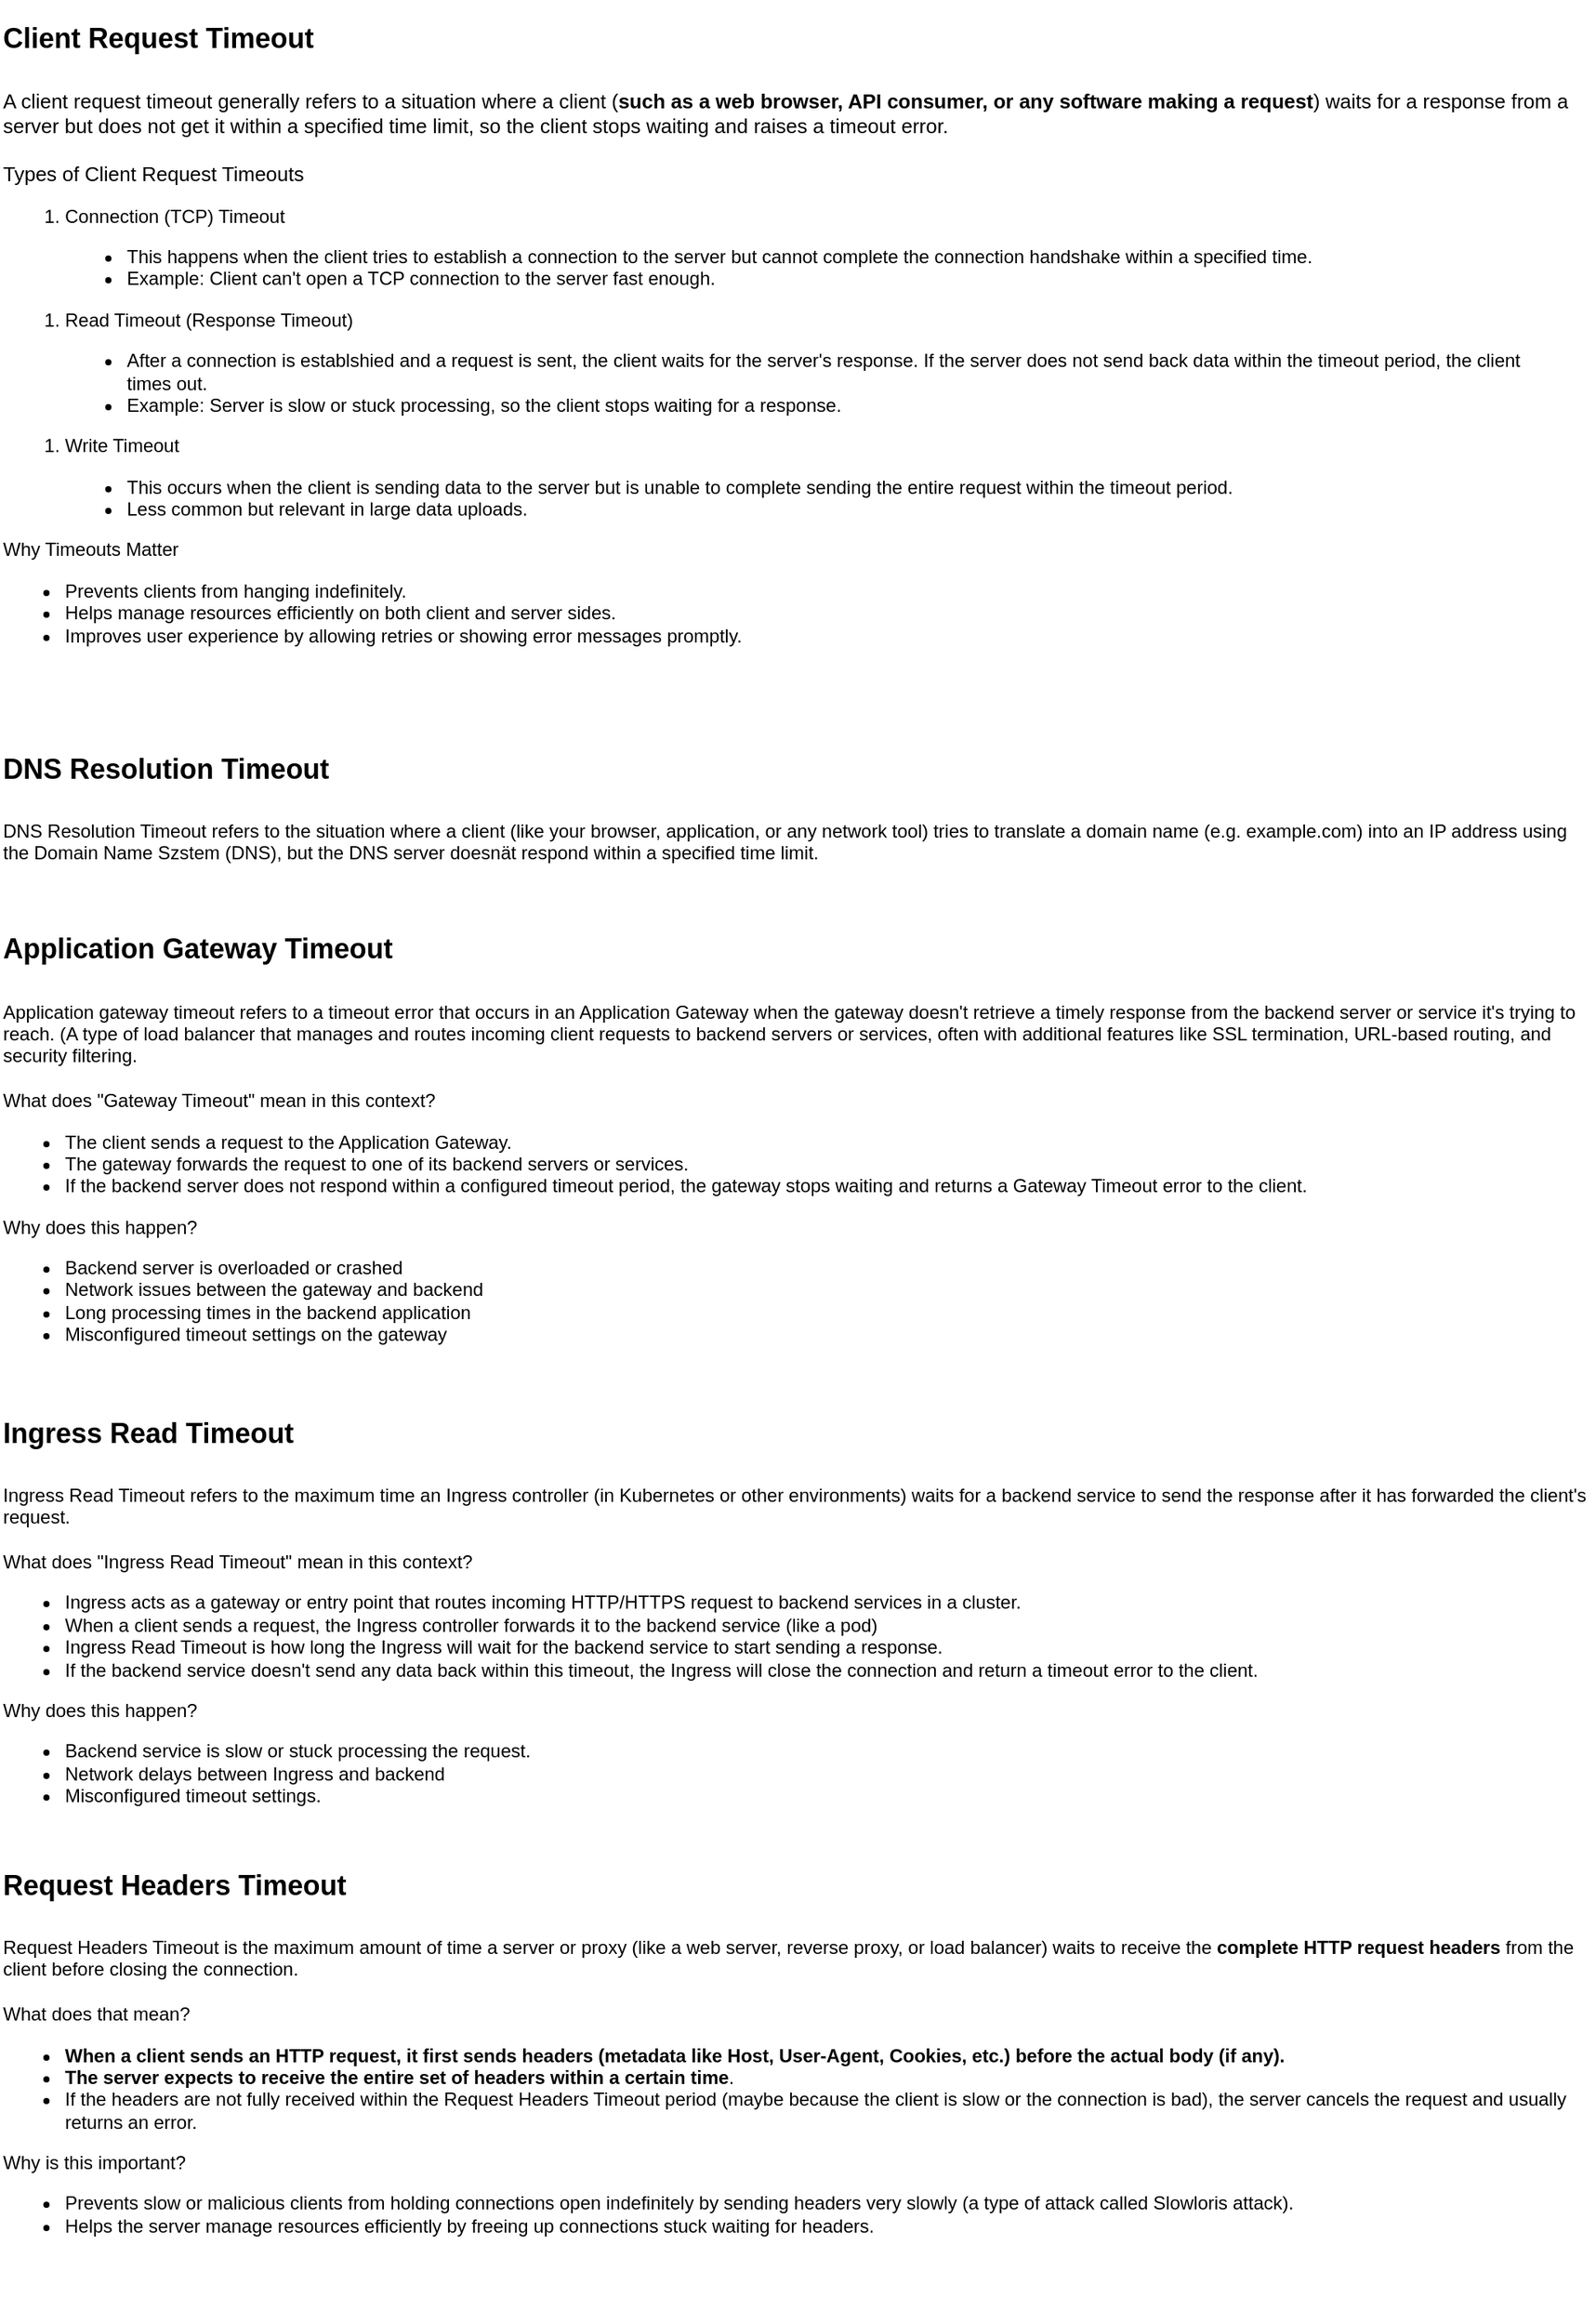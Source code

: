 <mxfile version="28.2.7">
  <diagram name="Page-1" id="FYnqeeudnjavl254Vnvo">
    <mxGraphModel dx="2116" dy="844" grid="1" gridSize="10" guides="1" tooltips="1" connect="1" arrows="1" fold="1" page="1" pageScale="1" pageWidth="850" pageHeight="1100" math="0" shadow="0">
      <root>
        <mxCell id="0" />
        <mxCell id="1" parent="0" />
        <mxCell id="Ld6S8iu637Xuf0fFWyp5-32" value="&lt;div&gt;&lt;b&gt;&lt;font style=&quot;font-size: 18px;&quot;&gt;Client Request Timeout&lt;/font&gt;&lt;/b&gt;&lt;/div&gt;&lt;div&gt;&lt;b&gt;&lt;font style=&quot;font-size: 18px;&quot;&gt;&lt;br&gt;&lt;/font&gt;&lt;/b&gt;&lt;/div&gt;&lt;div&gt;&lt;font style=&quot;font-size: 13px;&quot;&gt;A client request timeout generally refers to a situation where a client (&lt;b&gt;such as a web browser, API consumer, or any software making a request&lt;/b&gt;) waits for a response from a server but does not&amp;nbsp;get it within a specified time limit, so the client stops waiting and raises a timeout error.&lt;/font&gt;&lt;/div&gt;&lt;div&gt;&lt;font style=&quot;font-size: 13px;&quot;&gt;&lt;br&gt;&lt;/font&gt;&lt;/div&gt;&lt;div&gt;&lt;font style=&quot;font-size: 13px;&quot;&gt;Types of Client Request Timeouts&amp;nbsp;&lt;/font&gt;&lt;/div&gt;&lt;div&gt;&lt;ol&gt;&lt;li&gt;Connection (TCP) Timeout&amp;nbsp;&lt;/li&gt;&lt;/ol&gt;&lt;blockquote&gt;&lt;ul&gt;&lt;li&gt;This happens when the client tries to establish a connection to the server but cannot complete the connection handshake within a specified time.&lt;/li&gt;&lt;li&gt;Example: Client can&#39;t open a TCP connection to the server fast enough.&lt;/li&gt;&lt;/ul&gt;&lt;/blockquote&gt;&lt;ol&gt;&lt;li&gt;Read Timeout (Response Timeout)&lt;/li&gt;&lt;/ol&gt;&lt;blockquote&gt;&lt;ul&gt;&lt;li&gt;After a connection is establshied and a request is sent, the client waits for the server&#39;s response. If the server does not send back data within the timeout period, the client times out.&lt;/li&gt;&lt;li&gt;Example: Server is slow or stuck processing, so the client stops waiting for a response.&lt;/li&gt;&lt;/ul&gt;&lt;/blockquote&gt;&lt;ol&gt;&lt;li&gt;Write Timeout&amp;nbsp;&lt;/li&gt;&lt;/ol&gt;&lt;blockquote&gt;&lt;ul&gt;&lt;li&gt;This occurs when the client is sending data to the server but is unable to complete sending the entire request within the timeout period.&lt;/li&gt;&lt;li&gt;Less common but relevant in large data uploads.&lt;/li&gt;&lt;/ul&gt;&lt;/blockquote&gt;&lt;div&gt;Why Timeouts Matter&amp;nbsp;&lt;/div&gt;&lt;div&gt;&lt;ul&gt;&lt;li&gt;Prevents clients from hanging indefinitely.&lt;/li&gt;&lt;li&gt;Helps manage resources efficiently on both client and server sides.&lt;/li&gt;&lt;li&gt;Improves user experience by allowing retries or showing error messages promptly.&lt;/li&gt;&lt;/ul&gt;&lt;/div&gt;&lt;/div&gt;&lt;div&gt;&lt;font&gt;&lt;br&gt;&lt;/font&gt;&lt;/div&gt;&lt;div&gt;&lt;b&gt;&lt;font style=&quot;font-size: 18px;&quot;&gt;&lt;br&gt;&lt;/font&gt;&lt;/b&gt;&lt;/div&gt;" style="text;html=1;whiteSpace=wrap;strokeColor=none;fillColor=none;align=left;verticalAlign=middle;rounded=0;" parent="1" vertex="1">
          <mxGeometry x="-200" y="40" width="1030" height="480" as="geometry" />
        </mxCell>
        <mxCell id="Ld6S8iu637Xuf0fFWyp5-33" value="&lt;div&gt;&lt;b&gt;&lt;font style=&quot;font-size: 18px;&quot;&gt;DNS Resolution Timeout&amp;nbsp;&lt;/font&gt;&lt;/b&gt;&lt;/div&gt;&lt;div&gt;&lt;b&gt;&lt;font style=&quot;font-size: 18px;&quot;&gt;&amp;nbsp;&lt;/font&gt;&lt;/b&gt;&lt;/div&gt;&lt;div&gt;DNS Resolution Timeout refers to the situation where a client (like your browser, application, or any network tool) tries to translate a domain name (e.g. example.com) into an IP address using&lt;/div&gt;&lt;div&gt;the Domain Name Szstem (DNS), but the DNS server doesnät respond within a specified time limit.&lt;/div&gt;&lt;div&gt;&lt;font&gt;&lt;br&gt;&lt;/font&gt;&lt;/div&gt;&lt;div&gt;&lt;b&gt;&lt;font style=&quot;font-size: 18px;&quot;&gt;&lt;br&gt;&lt;/font&gt;&lt;/b&gt;&lt;/div&gt;" style="text;html=1;whiteSpace=wrap;strokeColor=none;fillColor=none;align=left;verticalAlign=middle;rounded=0;" parent="1" vertex="1">
          <mxGeometry x="-200" y="520" width="1030" height="120" as="geometry" />
        </mxCell>
        <mxCell id="GGaB-U3ST1P0PFWVwbmg-1" value="&lt;div&gt;&lt;b&gt;&lt;font style=&quot;font-size: 18px;&quot;&gt;Application Gateway Timeout&lt;/font&gt;&lt;/b&gt;&lt;/div&gt;&lt;div&gt;&lt;b&gt;&lt;font style=&quot;font-size: 18px;&quot;&gt;&amp;nbsp;&lt;/font&gt;&lt;/b&gt;&lt;/div&gt;&lt;div&gt;Application gateway timeout refers to a timeout error that occurs in an Application Gateway when the gateway doesn&#39;t retrieve a timely response from the backend server or service it&#39;s trying to reach. (A type of load balancer that manages and routes incoming client requests to backend servers or services, often with additional features like SSL termination, URL-based routing, and security filtering.&lt;/div&gt;&lt;div&gt;&lt;br&gt;&lt;/div&gt;&lt;div&gt;What does &quot;Gateway Timeout&quot; mean in this context?&lt;/div&gt;&lt;div&gt;&lt;ul&gt;&lt;li&gt;The client sends a request to the Application Gateway.&lt;/li&gt;&lt;li&gt;The gateway forwards the request to one of its backend servers or services.&lt;/li&gt;&lt;li&gt;If the backend server does not respond within a configured timeout period, the gateway stops waiting and returns a Gateway Timeout error to the client.&lt;/li&gt;&lt;/ul&gt;&lt;div&gt;Why does this happen?&lt;/div&gt;&lt;div&gt;&lt;ul&gt;&lt;li&gt;Backend server is overloaded or crashed&lt;/li&gt;&lt;li&gt;Network issues between the gateway and backend&amp;nbsp;&lt;/li&gt;&lt;li&gt;Long processing times in the backend application&amp;nbsp;&lt;/li&gt;&lt;li&gt;Misconfigured timeout settings on the gateway&lt;/li&gt;&lt;/ul&gt;&lt;/div&gt;&lt;/div&gt;&lt;div&gt;&lt;font&gt;&lt;br&gt;&lt;/font&gt;&lt;/div&gt;&lt;div&gt;&lt;b&gt;&lt;font style=&quot;font-size: 18px;&quot;&gt;&lt;br&gt;&lt;/font&gt;&lt;/b&gt;&lt;/div&gt;" style="text;html=1;whiteSpace=wrap;strokeColor=none;fillColor=none;align=left;verticalAlign=middle;rounded=0;" vertex="1" parent="1">
          <mxGeometry x="-200" y="640" width="1030" height="320" as="geometry" />
        </mxCell>
        <mxCell id="GGaB-U3ST1P0PFWVwbmg-2" value="&lt;div&gt;&lt;b&gt;&lt;font style=&quot;font-size: 18px;&quot;&gt;Ingress Read Timeout&lt;/font&gt;&lt;/b&gt;&lt;/div&gt;&lt;div&gt;&lt;b&gt;&lt;font style=&quot;font-size: 18px;&quot;&gt;&amp;nbsp;&lt;/font&gt;&lt;/b&gt;&lt;/div&gt;&lt;div&gt;Ingress Read Timeout refers to the maximum time an Ingress controller (in Kubernetes or other environments) waits for a backend service to send the response after it has forwarded the client&#39;s request.&lt;/div&gt;&lt;div&gt;&lt;br&gt;&lt;/div&gt;&lt;div&gt;What does &quot;Ingress Read Timeout&quot; mean in this context?&lt;/div&gt;&lt;div&gt;&lt;ul&gt;&lt;li&gt;Ingress acts as a gateway or entry point that routes incoming HTTP/HTTPS request to backend services in a cluster.&lt;/li&gt;&lt;li&gt;When a client sends a request, the Ingress controller forwards it to the backend service (like a pod)&lt;/li&gt;&lt;li&gt;Ingress Read Timeout is how long the Ingress will wait for the backend service to start sending a response.&lt;/li&gt;&lt;li&gt;If the backend service doesn&#39;t send any data back within this timeout, the Ingress will close the connection and return a timeout error to the client.&lt;/li&gt;&lt;/ul&gt;&lt;div&gt;Why does this happen?&lt;/div&gt;&lt;div&gt;&lt;ul&gt;&lt;li&gt;Backend service is slow or stuck processing the request.&lt;/li&gt;&lt;li&gt;Network delays between Ingress and backend&lt;/li&gt;&lt;li&gt;Misconfigured timeout settings.&lt;/li&gt;&lt;/ul&gt;&lt;/div&gt;&lt;/div&gt;&lt;div&gt;&lt;font&gt;&lt;br&gt;&lt;/font&gt;&lt;/div&gt;&lt;div&gt;&lt;b&gt;&lt;font style=&quot;font-size: 18px;&quot;&gt;&lt;br&gt;&lt;/font&gt;&lt;/b&gt;&lt;/div&gt;" style="text;html=1;whiteSpace=wrap;strokeColor=none;fillColor=none;align=left;verticalAlign=middle;rounded=0;" vertex="1" parent="1">
          <mxGeometry x="-200" y="960" width="1030" height="290" as="geometry" />
        </mxCell>
        <mxCell id="GGaB-U3ST1P0PFWVwbmg-3" value="&lt;div&gt;&lt;b&gt;&lt;font style=&quot;font-size: 18px;&quot;&gt;Request Headers Timeout&lt;/font&gt;&lt;/b&gt;&lt;/div&gt;&lt;div&gt;&lt;b&gt;&lt;font style=&quot;font-size: 18px;&quot;&gt;&amp;nbsp;&lt;/font&gt;&lt;/b&gt;&lt;/div&gt;&lt;div&gt;Request Headers Timeout is the maximum amount of time a server or proxy (like a web server, reverse proxy, or load balancer) waits to receive the &lt;b&gt;complete HTTP request headers&lt;/b&gt; from the client before closing the connection.&lt;/div&gt;&lt;div&gt;&lt;br&gt;&lt;/div&gt;&lt;div&gt;What does that mean?&lt;/div&gt;&lt;div&gt;&lt;ul&gt;&lt;li&gt;&lt;b&gt;When a client sends an HTTP request, it first sends headers (metadata like Host, User-Agent, Cookies, etc.) before the actual body (if any).&lt;/b&gt;&lt;/li&gt;&lt;li&gt;&lt;b&gt;The server expects to receive the entire set of headers within a certain time&lt;/b&gt;.&lt;/li&gt;&lt;li&gt;If the headers are not fully received within the Request Headers Timeout period (maybe because the client is slow or the connection is bad), the server cancels the request and usually returns an error.&lt;/li&gt;&lt;/ul&gt;&lt;div&gt;Why is this important?&lt;/div&gt;&lt;div&gt;&lt;ul&gt;&lt;li&gt;Prevents slow or malicious clients from holding connections open indefinitely by sending headers very slowly (a type of attack called Slowloris attack).&lt;/li&gt;&lt;li&gt;Helps the server manage resources efficiently by freeing up connections stuck waiting for headers.&lt;/li&gt;&lt;/ul&gt;&lt;/div&gt;&lt;/div&gt;&lt;div&gt;&lt;font&gt;&lt;br&gt;&lt;/font&gt;&lt;/div&gt;&lt;div&gt;&lt;b&gt;&lt;font style=&quot;font-size: 18px;&quot;&gt;&lt;br&gt;&lt;/font&gt;&lt;/b&gt;&lt;/div&gt;" style="text;html=1;whiteSpace=wrap;strokeColor=none;fillColor=none;align=left;verticalAlign=middle;rounded=0;" vertex="1" parent="1">
          <mxGeometry x="-200" y="1240" width="1030" height="300" as="geometry" />
        </mxCell>
      </root>
    </mxGraphModel>
  </diagram>
</mxfile>
